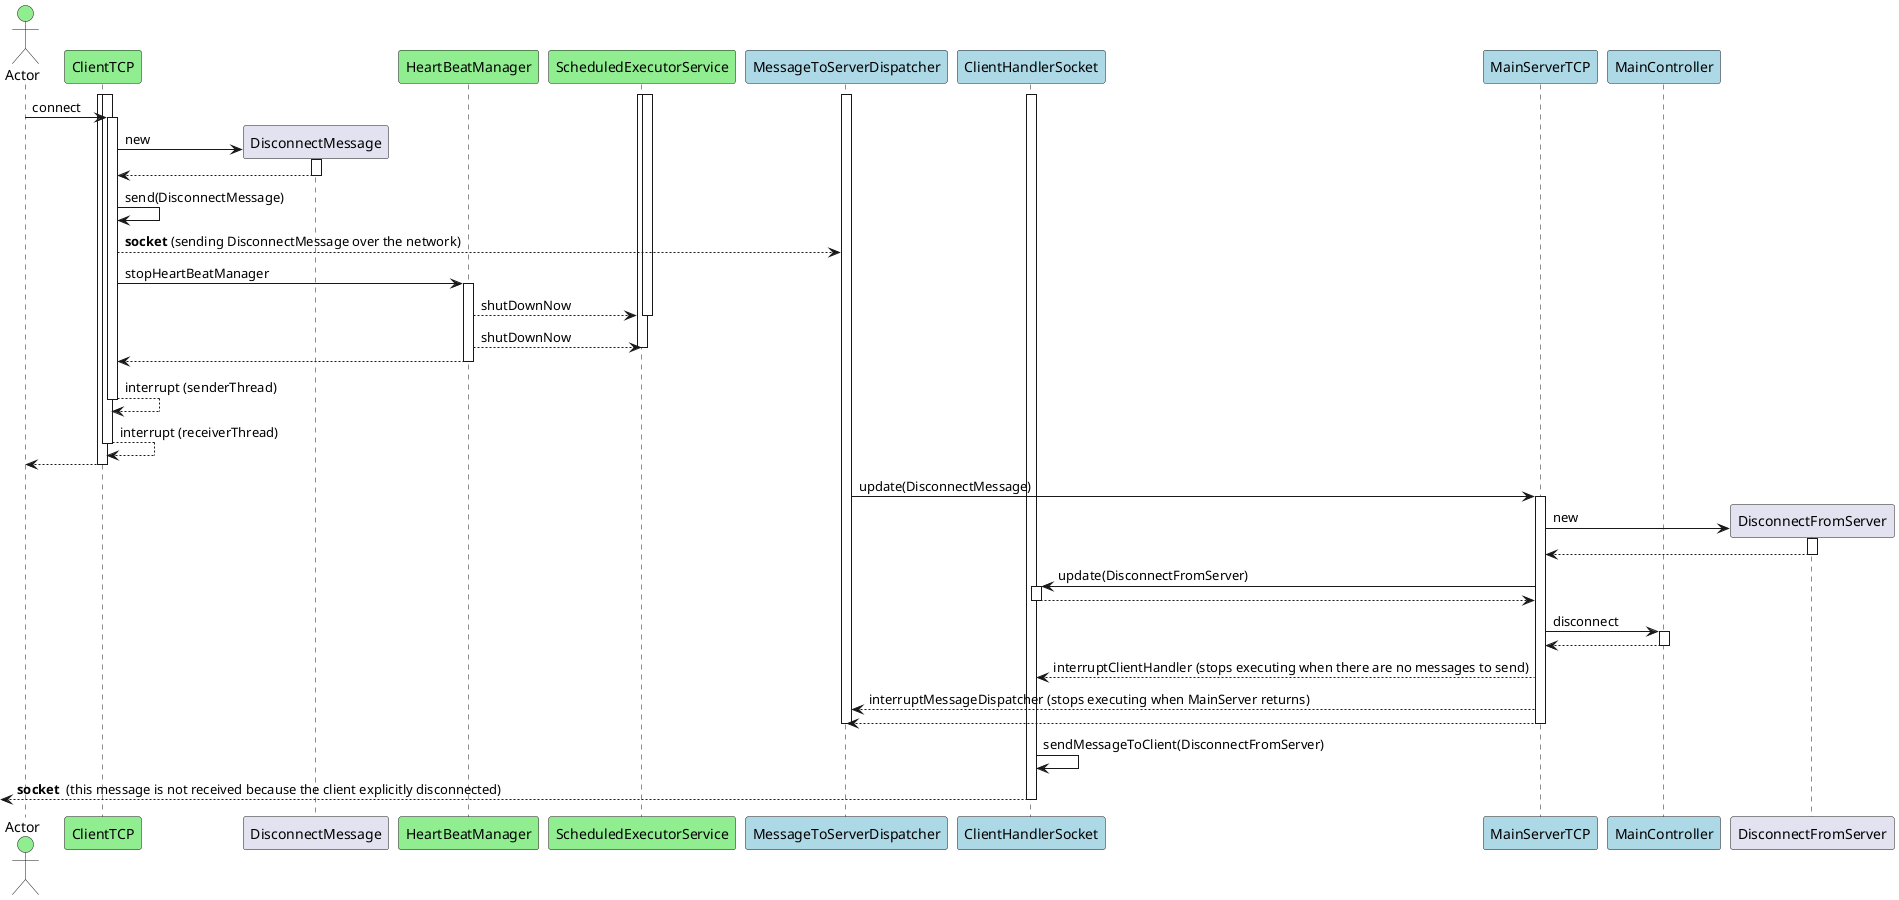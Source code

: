 @startuml
actor Actor #lightgreen
participant ClientTCP #lightgreen
participant DisconnectMessage
participant HeartBeatManager #lightgreen
participant ScheduledExecutorService #lightgreen
participant MessageToServerDispatcher #lightblue
participant ClientHandlerSocket #lightblue
participant MainServerTCP #lightblue
participant MainController #lightblue
participant DisconnectFromServer

activate ClientTCP
activate ClientTCP

activate ScheduledExecutorService
activate ScheduledExecutorService

activate MessageToServerDispatcher
activate ClientHandlerSocket

Actor -> ClientTCP ++ : connect

create DisconnectMessage
ClientTCP -> DisconnectMessage ++ : new
DisconnectMessage --> ClientTCP --

ClientTCP -> ClientTCP : send(DisconnectMessage)

ClientTCP --> MessageToServerDispatcher : **socket** (sending DisconnectMessage over the network)

ClientTCP -> HeartBeatManager ++ : stopHeartBeatManager
HeartBeatManager --> ScheduledExecutorService : shutDownNow
deactivate ScheduledExecutorService
HeartBeatManager --> ScheduledExecutorService : shutDownNow
deactivate ScheduledExecutorService
HeartBeatManager --> ClientTCP --

ClientTCP --> ClientTCP -- : interrupt (senderThread)

ClientTCP --> ClientTCP -- : interrupt (receiverThread)

ClientTCP --> Actor --

MessageToServerDispatcher -> MainServerTCP ++ : update(DisconnectMessage)

create DisconnectFromServer
MainServerTCP -> DisconnectFromServer ++ : new
DisconnectFromServer --> MainServerTCP --

MainServerTCP -> ClientHandlerSocket ++ : update(DisconnectFromServer)
ClientHandlerSocket --> MainServerTCP --

MainServerTCP -> MainController ++ : disconnect
MainController --> MainServerTCP --

MainServerTCP --> ClientHandlerSocket : interruptClientHandler (stops executing when there are no messages to send)

MainServerTCP --> MessageToServerDispatcher : interruptMessageDispatcher (stops executing when MainServer returns)

MainServerTCP --> MessageToServerDispatcher --
deactivate MessageToServerDispatcher


ClientHandlerSocket -> ClientHandlerSocket : sendMessageToClient(DisconnectFromServer)
 <-- ClientHandlerSocket : **socket**  (this message is not received because the client explicitly disconnected)
deactivate ClientHandlerSocket


@enduml
